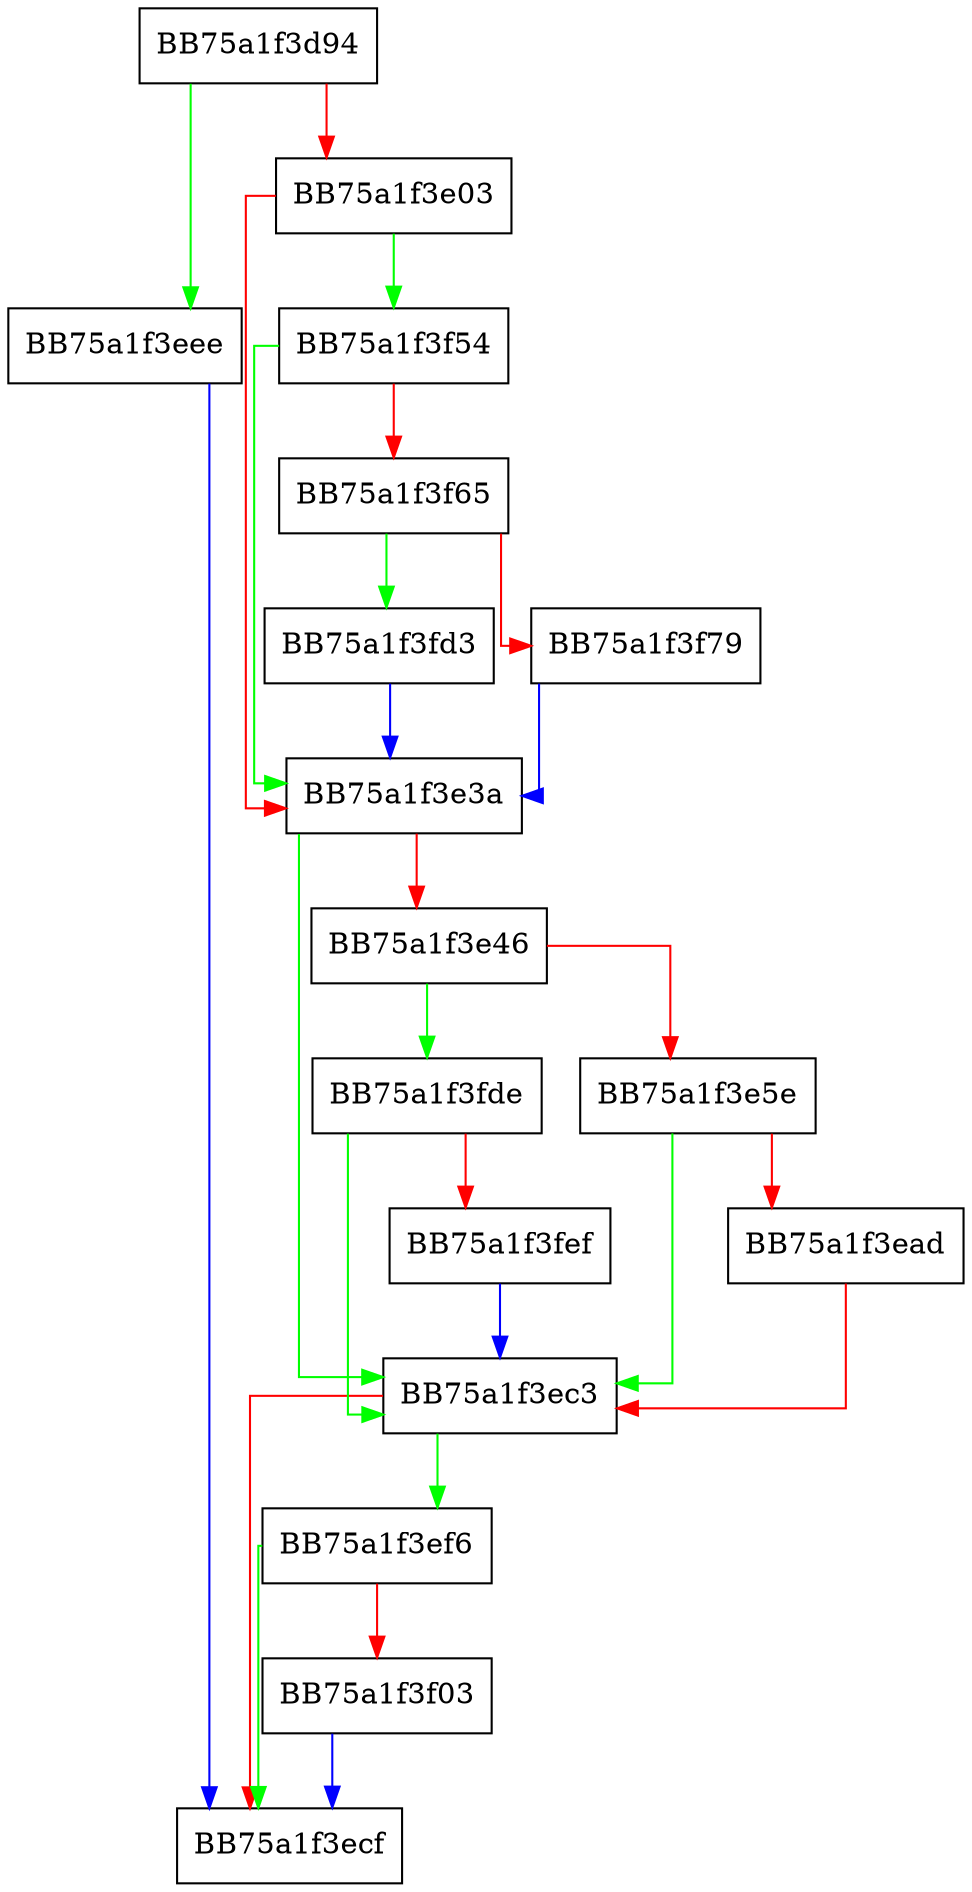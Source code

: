 digraph _init_detection_telemetry {
  node [shape="box"];
  graph [splines=ortho];
  BB75a1f3d94 -> BB75a1f3eee [color="green"];
  BB75a1f3d94 -> BB75a1f3e03 [color="red"];
  BB75a1f3e03 -> BB75a1f3f54 [color="green"];
  BB75a1f3e03 -> BB75a1f3e3a [color="red"];
  BB75a1f3e3a -> BB75a1f3ec3 [color="green"];
  BB75a1f3e3a -> BB75a1f3e46 [color="red"];
  BB75a1f3e46 -> BB75a1f3fde [color="green"];
  BB75a1f3e46 -> BB75a1f3e5e [color="red"];
  BB75a1f3e5e -> BB75a1f3ec3 [color="green"];
  BB75a1f3e5e -> BB75a1f3ead [color="red"];
  BB75a1f3ead -> BB75a1f3ec3 [color="red"];
  BB75a1f3ec3 -> BB75a1f3ef6 [color="green"];
  BB75a1f3ec3 -> BB75a1f3ecf [color="red"];
  BB75a1f3eee -> BB75a1f3ecf [color="blue"];
  BB75a1f3ef6 -> BB75a1f3ecf [color="green"];
  BB75a1f3ef6 -> BB75a1f3f03 [color="red"];
  BB75a1f3f03 -> BB75a1f3ecf [color="blue"];
  BB75a1f3f54 -> BB75a1f3e3a [color="green"];
  BB75a1f3f54 -> BB75a1f3f65 [color="red"];
  BB75a1f3f65 -> BB75a1f3fd3 [color="green"];
  BB75a1f3f65 -> BB75a1f3f79 [color="red"];
  BB75a1f3f79 -> BB75a1f3e3a [color="blue"];
  BB75a1f3fd3 -> BB75a1f3e3a [color="blue"];
  BB75a1f3fde -> BB75a1f3ec3 [color="green"];
  BB75a1f3fde -> BB75a1f3fef [color="red"];
  BB75a1f3fef -> BB75a1f3ec3 [color="blue"];
}